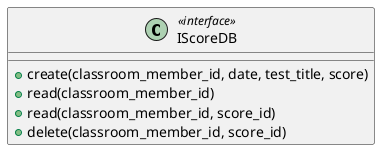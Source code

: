 @startuml iScoreDB
class IScoreDB <<interface>> {
    + create(classroom_member_id, date, test_title, score)
    + read(classroom_member_id)
    + read(classroom_member_id, score_id)
    + delete(classroom_member_id, score_id)
}
@enduml